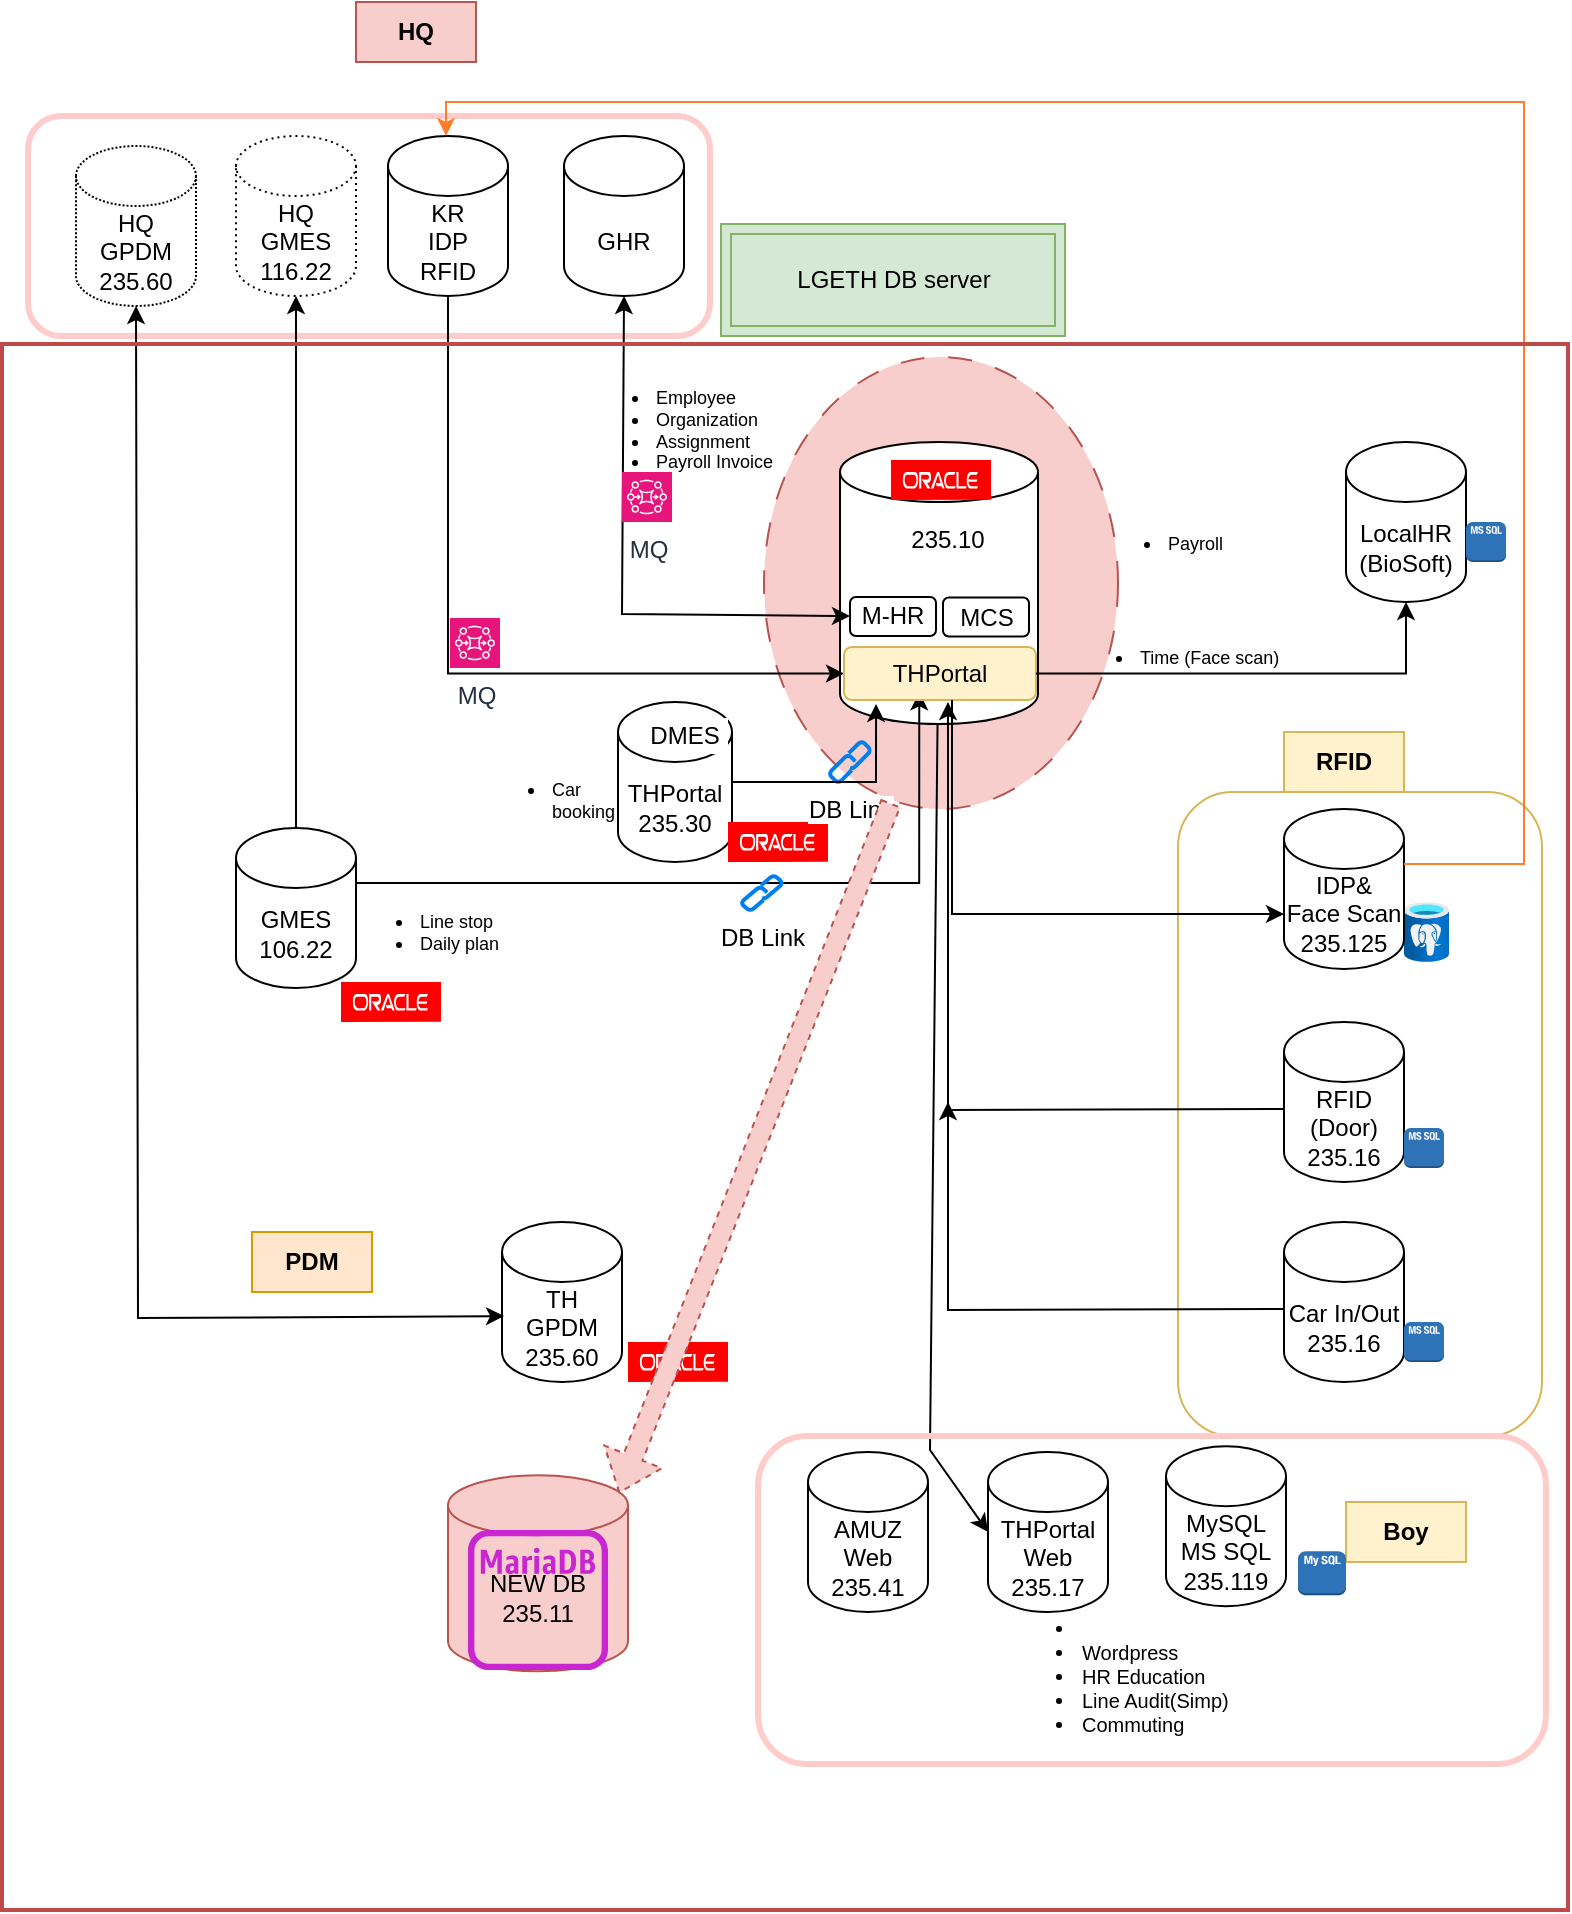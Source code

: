 <mxfile version="24.9.3" pages="2">
  <diagram name="Page-1" id="5AF6-LDdDt3WVMeP3-I-">
    <mxGraphModel dx="1426" dy="911" grid="1" gridSize="11" guides="1" tooltips="1" connect="1" arrows="1" fold="1" page="1" pageScale="1" pageWidth="850" pageHeight="1100" math="0" shadow="0">
      <root>
        <mxCell id="0" />
        <mxCell id="1" parent="0" />
        <mxCell id="Fd8v1-B2ItSO-URBfw7D-23" value="" style="ellipse;whiteSpace=wrap;html=1;dashed=1;dashPattern=12 12;fillColor=#f8cecc;strokeColor=#b85450;" parent="1" vertex="1">
          <mxGeometry x="401" y="212.5" width="177" height="226" as="geometry" />
        </mxCell>
        <mxCell id="Q6dyt-afnQoV5AG14skn-2" value="" style="shape=cylinder3;whiteSpace=wrap;html=1;boundedLbl=1;backgroundOutline=1;size=15;" parent="1" vertex="1">
          <mxGeometry x="439" y="255" width="99" height="141" as="geometry" />
        </mxCell>
        <mxCell id="Fd8v1-B2ItSO-URBfw7D-4" value="235.10" style="rounded=0;whiteSpace=wrap;html=1;strokeColor=none;" parent="1" vertex="1">
          <mxGeometry x="454" y="293" width="78" height="22" as="geometry" />
        </mxCell>
        <mxCell id="Q6dyt-afnQoV5AG14skn-96" value="" style="rounded=1;whiteSpace=wrap;html=1;fillColor=none;strokeColor=#d6b656;gradientColor=none;" parent="1" vertex="1">
          <mxGeometry x="608" y="430" width="182" height="322" as="geometry" />
        </mxCell>
        <mxCell id="Q6dyt-afnQoV5AG14skn-94" value="" style="rounded=1;whiteSpace=wrap;html=1;fillColor=none;strokeColor=#FFCCCC;strokeWidth=3;" parent="1" vertex="1">
          <mxGeometry x="33" y="92" width="341" height="110" as="geometry" />
        </mxCell>
        <mxCell id="Q6dyt-afnQoV5AG14skn-1" value="GHR" style="shape=cylinder3;whiteSpace=wrap;html=1;boundedLbl=1;backgroundOutline=1;size=15;" parent="1" vertex="1">
          <mxGeometry x="301" y="102" width="60" height="80" as="geometry" />
        </mxCell>
        <mxCell id="Q6dyt-afnQoV5AG14skn-11" value="" style="endArrow=classic;startArrow=classic;html=1;rounded=0;exitX=0.5;exitY=1;exitDx=0;exitDy=0;exitPerimeter=0;" parent="1" source="Q6dyt-afnQoV5AG14skn-1" target="Fd8v1-B2ItSO-URBfw7D-5" edge="1">
          <mxGeometry width="50" height="50" relative="1" as="geometry">
            <mxPoint x="242" y="355" as="sourcePoint" />
            <mxPoint x="292" y="305" as="targetPoint" />
            <Array as="points">
              <mxPoint x="330" y="341" />
            </Array>
          </mxGeometry>
        </mxCell>
        <mxCell id="Q6dyt-afnQoV5AG14skn-14" value="" style="dashed=0;outlineConnect=0;html=1;align=center;labelPosition=center;verticalLabelPosition=bottom;verticalAlign=top;shape=mxgraph.weblogos.oracle;fillColor=#FF0000;strokeColor=none" parent="1" vertex="1">
          <mxGeometry x="464.5" y="264" width="50" height="20" as="geometry" />
        </mxCell>
        <mxCell id="Q6dyt-afnQoV5AG14skn-28" value="LocalHR&lt;br&gt;(BioSoft)" style="shape=cylinder3;whiteSpace=wrap;html=1;boundedLbl=1;backgroundOutline=1;size=15;" parent="1" vertex="1">
          <mxGeometry x="692" y="255" width="60" height="80" as="geometry" />
        </mxCell>
        <mxCell id="Q6dyt-afnQoV5AG14skn-30" value="&lt;ul style=&quot;font-size: 9px;&quot;&gt;&lt;li style=&quot;font-size: 9px;&quot;&gt;Employee&lt;/li&gt;&lt;li style=&quot;font-size: 9px;&quot;&gt;Organization&lt;/li&gt;&lt;li style=&quot;font-size: 9px;&quot;&gt;Assignment&lt;/li&gt;&lt;li style=&quot;font-size: 9px;&quot;&gt;Payroll Invoice&lt;/li&gt;&lt;/ul&gt;" style="text;strokeColor=none;align=left;fillColor=none;html=1;verticalAlign=middle;whiteSpace=wrap;rounded=0;fontSize=9;" parent="1" vertex="1">
          <mxGeometry x="304.5" y="214" width="160" height="70" as="geometry" />
        </mxCell>
        <mxCell id="Q6dyt-afnQoV5AG14skn-32" value="&lt;ul style=&quot;font-size: 9px;&quot;&gt;&lt;li style=&quot;font-size: 9px;&quot;&gt;Payroll&lt;/li&gt;&lt;/ul&gt;" style="text;strokeColor=none;align=left;fillColor=none;html=1;verticalAlign=middle;whiteSpace=wrap;rounded=0;fontSize=9;" parent="1" vertex="1">
          <mxGeometry x="561" y="286" width="88" height="39" as="geometry" />
        </mxCell>
        <mxCell id="Q6dyt-afnQoV5AG14skn-35" value="MQ" style="sketch=0;points=[[0,0,0],[0.25,0,0],[0.5,0,0],[0.75,0,0],[1,0,0],[0,1,0],[0.25,1,0],[0.5,1,0],[0.75,1,0],[1,1,0],[0,0.25,0],[0,0.5,0],[0,0.75,0],[1,0.25,0],[1,0.5,0],[1,0.75,0]];outlineConnect=0;fontColor=#232F3E;fillColor=#E7157B;strokeColor=#ffffff;dashed=0;verticalLabelPosition=bottom;verticalAlign=top;align=center;html=1;fontSize=12;fontStyle=0;aspect=fixed;shape=mxgraph.aws4.resourceIcon;resIcon=mxgraph.aws4.mq;" parent="1" vertex="1">
          <mxGeometry x="330" y="270" width="25" height="25" as="geometry" />
        </mxCell>
        <mxCell id="Q6dyt-afnQoV5AG14skn-130" value="" style="edgeStyle=orthogonalEdgeStyle;rounded=0;orthogonalLoop=1;jettySize=auto;html=1;" parent="1" source="Q6dyt-afnQoV5AG14skn-44" target="Q6dyt-afnQoV5AG14skn-129" edge="1">
          <mxGeometry relative="1" as="geometry" />
        </mxCell>
        <mxCell id="Q6dyt-afnQoV5AG14skn-44" value="GMES&lt;br&gt;106.22" style="shape=cylinder3;whiteSpace=wrap;html=1;boundedLbl=1;backgroundOutline=1;size=15;" parent="1" vertex="1">
          <mxGeometry x="137" y="448" width="60" height="80" as="geometry" />
        </mxCell>
        <mxCell id="Q6dyt-afnQoV5AG14skn-45" value="" style="dashed=0;outlineConnect=0;html=1;align=center;labelPosition=center;verticalLabelPosition=bottom;verticalAlign=top;shape=mxgraph.weblogos.oracle;fillColor=#FF0000;strokeColor=none" parent="1" vertex="1">
          <mxGeometry x="189.5" y="525" width="50" height="20" as="geometry" />
        </mxCell>
        <mxCell id="Q6dyt-afnQoV5AG14skn-46" value="THPortal&lt;br&gt;235.30" style="shape=cylinder3;whiteSpace=wrap;html=1;boundedLbl=1;backgroundOutline=1;size=15;" parent="1" vertex="1">
          <mxGeometry x="328" y="385" width="57" height="80" as="geometry" />
        </mxCell>
        <mxCell id="Q6dyt-afnQoV5AG14skn-47" value="" style="dashed=0;outlineConnect=0;html=1;align=center;labelPosition=center;verticalLabelPosition=bottom;verticalAlign=top;shape=mxgraph.weblogos.oracle;fillColor=#FF0000;strokeColor=none" parent="1" vertex="1">
          <mxGeometry x="383" y="445" width="50" height="20" as="geometry" />
        </mxCell>
        <mxCell id="lLpENYsSZ-zx2UN3gXtN-9" value="" style="edgeStyle=orthogonalEdgeStyle;rounded=0;orthogonalLoop=1;jettySize=auto;html=1;entryX=0.392;entryY=0.855;entryDx=0;entryDy=0;entryPerimeter=0;exitX=1;exitY=0;exitDx=0;exitDy=27.5;exitPerimeter=0;" parent="1" source="Q6dyt-afnQoV5AG14skn-44" target="Fd8v1-B2ItSO-URBfw7D-7" edge="1">
          <mxGeometry relative="1" as="geometry">
            <mxPoint x="462" y="462" as="targetPoint" />
          </mxGeometry>
        </mxCell>
        <mxCell id="Q6dyt-afnQoV5AG14skn-51" value="&lt;ul style=&quot;font-size: 9px;&quot;&gt;&lt;li style=&quot;font-size: 9px;&quot;&gt;Line stop&lt;/li&gt;&lt;li style=&quot;font-size: 9px;&quot;&gt;Daily plan&lt;/li&gt;&lt;/ul&gt;" style="text;strokeColor=none;align=left;fillColor=none;html=1;verticalAlign=middle;whiteSpace=wrap;rounded=0;fontSize=9;" parent="1" vertex="1">
          <mxGeometry x="187" y="481.5" width="90" height="37" as="geometry" />
        </mxCell>
        <mxCell id="Q6dyt-afnQoV5AG14skn-52" value="DB Link" style="html=1;verticalLabelPosition=bottom;align=center;labelBackgroundColor=#ffffff;verticalAlign=top;strokeWidth=2;strokeColor=#0080F0;shadow=0;dashed=0;shape=mxgraph.ios7.icons.link;" parent="1" vertex="1">
          <mxGeometry x="390" y="472" width="20" height="17" as="geometry" />
        </mxCell>
        <mxCell id="Q6dyt-afnQoV5AG14skn-58" value="RFID&lt;br&gt;(Door)&lt;br&gt;235.16" style="shape=cylinder3;whiteSpace=wrap;html=1;boundedLbl=1;backgroundOutline=1;size=15;" parent="1" vertex="1">
          <mxGeometry x="661" y="545" width="60" height="80" as="geometry" />
        </mxCell>
        <mxCell id="Fd8v1-B2ItSO-URBfw7D-8" style="edgeStyle=orthogonalEdgeStyle;rounded=0;orthogonalLoop=1;jettySize=auto;html=1;exitX=0.5;exitY=1;exitDx=0;exitDy=0;exitPerimeter=0;entryX=0;entryY=0.5;entryDx=0;entryDy=0;" parent="1" source="Q6dyt-afnQoV5AG14skn-57" target="Fd8v1-B2ItSO-URBfw7D-7" edge="1">
          <mxGeometry relative="1" as="geometry" />
        </mxCell>
        <mxCell id="Q6dyt-afnQoV5AG14skn-57" value="KR&lt;div&gt;IDP&lt;br&gt;RFID&lt;/div&gt;" style="shape=cylinder3;whiteSpace=wrap;html=1;boundedLbl=1;backgroundOutline=1;size=15;" parent="1" vertex="1">
          <mxGeometry x="213" y="102" width="60" height="80" as="geometry" />
        </mxCell>
        <mxCell id="Q6dyt-afnQoV5AG14skn-61" value="Car In/Out&lt;br&gt;235.16" style="shape=cylinder3;whiteSpace=wrap;html=1;boundedLbl=1;backgroundOutline=1;size=15;" parent="1" vertex="1">
          <mxGeometry x="661" y="645" width="60" height="80" as="geometry" />
        </mxCell>
        <mxCell id="Q6dyt-afnQoV5AG14skn-82" value="" style="outlineConnect=0;dashed=0;verticalLabelPosition=bottom;verticalAlign=top;align=center;html=1;shape=mxgraph.aws3.ms_sql_instance_2;fillColor=#2E73B8;gradientColor=none;" parent="1" vertex="1">
          <mxGeometry x="752" y="295" width="20" height="20" as="geometry" />
        </mxCell>
        <mxCell id="Q6dyt-afnQoV5AG14skn-83" value="" style="outlineConnect=0;dashed=0;verticalLabelPosition=bottom;verticalAlign=top;align=center;html=1;shape=mxgraph.aws3.ms_sql_instance_2;fillColor=#2E73B8;gradientColor=none;" parent="1" vertex="1">
          <mxGeometry x="721" y="598" width="20" height="20" as="geometry" />
        </mxCell>
        <mxCell id="Q6dyt-afnQoV5AG14skn-84" value="" style="outlineConnect=0;dashed=0;verticalLabelPosition=bottom;verticalAlign=top;align=center;html=1;shape=mxgraph.aws3.ms_sql_instance_2;fillColor=#2E73B8;gradientColor=none;" parent="1" vertex="1">
          <mxGeometry x="721" y="695" width="20" height="20" as="geometry" />
        </mxCell>
        <mxCell id="Q6dyt-afnQoV5AG14skn-88" value="" style="endArrow=classic;html=1;rounded=0;exitX=0;exitY=0;exitDx=0;exitDy=52.5;exitPerimeter=0;" parent="1" edge="1">
          <mxGeometry width="50" height="50" relative="1" as="geometry">
            <mxPoint x="661" y="588.5" as="sourcePoint" />
            <mxPoint x="493" y="385" as="targetPoint" />
            <Array as="points">
              <mxPoint x="493" y="589" />
            </Array>
          </mxGeometry>
        </mxCell>
        <mxCell id="Q6dyt-afnQoV5AG14skn-89" value="" style="endArrow=classic;html=1;rounded=0;exitX=0;exitY=0;exitDx=0;exitDy=52.5;exitPerimeter=0;" parent="1" edge="1">
          <mxGeometry width="50" height="50" relative="1" as="geometry">
            <mxPoint x="661" y="688.5" as="sourcePoint" />
            <mxPoint x="493" y="585" as="targetPoint" />
            <Array as="points">
              <mxPoint x="493" y="689" />
            </Array>
          </mxGeometry>
        </mxCell>
        <mxCell id="Q6dyt-afnQoV5AG14skn-91" value="MQ" style="sketch=0;points=[[0,0,0],[0.25,0,0],[0.5,0,0],[0.75,0,0],[1,0,0],[0,1,0],[0.25,1,0],[0.5,1,0],[0.75,1,0],[1,1,0],[0,0.25,0],[0,0.5,0],[0,0.75,0],[1,0.25,0],[1,0.5,0],[1,0.75,0]];outlineConnect=0;fontColor=#232F3E;fillColor=#E7157B;strokeColor=#ffffff;dashed=0;verticalLabelPosition=bottom;verticalAlign=top;align=center;html=1;fontSize=12;fontStyle=0;aspect=fixed;shape=mxgraph.aws4.resourceIcon;resIcon=mxgraph.aws4.mq;" parent="1" vertex="1">
          <mxGeometry x="244" y="343" width="25" height="25" as="geometry" />
        </mxCell>
        <mxCell id="Q6dyt-afnQoV5AG14skn-95" value="LGETH DB server" style="shape=ext;margin=3;double=1;whiteSpace=wrap;html=1;align=center;fillColor=#d5e8d4;strokeColor=#82b366;" parent="1" vertex="1">
          <mxGeometry x="379.5" y="146" width="172" height="56" as="geometry" />
        </mxCell>
        <mxCell id="Q6dyt-afnQoV5AG14skn-99" value="RFID" style="text;html=1;strokeColor=#d6b656;fillColor=#fff2cc;align=center;verticalAlign=middle;whiteSpace=wrap;rounded=0;fontStyle=1" parent="1" vertex="1">
          <mxGeometry x="661" y="400" width="60" height="30" as="geometry" />
        </mxCell>
        <mxCell id="Q6dyt-afnQoV5AG14skn-100" value="TH&lt;br&gt;GPDM&lt;br&gt;235.60" style="shape=cylinder3;whiteSpace=wrap;html=1;boundedLbl=1;backgroundOutline=1;size=15;" parent="1" vertex="1">
          <mxGeometry x="270" y="645" width="60" height="80" as="geometry" />
        </mxCell>
        <mxCell id="Q6dyt-afnQoV5AG14skn-101" value="" style="dashed=0;outlineConnect=0;html=1;align=center;labelPosition=center;verticalLabelPosition=bottom;verticalAlign=top;shape=mxgraph.weblogos.oracle;fillColor=#FF0000;strokeColor=none" parent="1" vertex="1">
          <mxGeometry x="333" y="705" width="50" height="20" as="geometry" />
        </mxCell>
        <mxCell id="Q6dyt-afnQoV5AG14skn-102" value="THPortal&lt;br&gt;Web&lt;br&gt;235.17" style="shape=cylinder3;whiteSpace=wrap;html=1;boundedLbl=1;backgroundOutline=1;size=15;" parent="1" vertex="1">
          <mxGeometry x="513" y="760" width="60" height="80" as="geometry" />
        </mxCell>
        <mxCell id="Q6dyt-afnQoV5AG14skn-107" value="" style="image;aspect=fixed;html=1;points=[];align=center;fontSize=12;image=img/lib/azure2/databases/Azure_Database_PostgreSQL_Server.svg;" parent="1" vertex="1">
          <mxGeometry x="721" y="485" width="22.5" height="30" as="geometry" />
        </mxCell>
        <mxCell id="Q6dyt-afnQoV5AG14skn-108" value="" style="endArrow=classic;html=1;rounded=0;entryX=0;entryY=0.5;entryDx=0;entryDy=0;entryPerimeter=0;" parent="1" source="Q6dyt-afnQoV5AG14skn-2" target="Q6dyt-afnQoV5AG14skn-102" edge="1">
          <mxGeometry width="50" height="50" relative="1" as="geometry">
            <mxPoint x="471.7" y="513.65" as="sourcePoint" />
            <mxPoint x="502" y="725" as="targetPoint" />
            <Array as="points">
              <mxPoint x="484" y="759" />
            </Array>
          </mxGeometry>
        </mxCell>
        <mxCell id="Q6dyt-afnQoV5AG14skn-109" value="HQ" style="text;html=1;strokeColor=#b85450;fillColor=#f8cecc;align=center;verticalAlign=middle;whiteSpace=wrap;rounded=0;fontStyle=1" parent="1" vertex="1">
          <mxGeometry x="197" y="35" width="60" height="30" as="geometry" />
        </mxCell>
        <mxCell id="Q6dyt-afnQoV5AG14skn-114" value="DB Link" style="html=1;verticalLabelPosition=bottom;align=center;labelBackgroundColor=#ffffff;verticalAlign=top;strokeWidth=2;strokeColor=#0080F0;shadow=0;dashed=0;shape=mxgraph.ios7.icons.link;" parent="1" vertex="1">
          <mxGeometry x="434" y="405" width="20" height="20" as="geometry" />
        </mxCell>
        <mxCell id="Q6dyt-afnQoV5AG14skn-115" value="HQ&lt;br&gt;GPDM&lt;br&gt;235.60" style="shape=cylinder3;whiteSpace=wrap;html=1;boundedLbl=1;backgroundOutline=1;size=15;dashed=1;dashPattern=1 1;" parent="1" vertex="1">
          <mxGeometry x="57" y="107" width="60" height="80" as="geometry" />
        </mxCell>
        <mxCell id="Q6dyt-afnQoV5AG14skn-117" value="" style="endArrow=classic;startArrow=classic;html=1;rounded=0;exitX=0.5;exitY=1;exitDx=0;exitDy=0;exitPerimeter=0;entryX=0.017;entryY=0.588;entryDx=0;entryDy=0;entryPerimeter=0;" parent="1" source="Q6dyt-afnQoV5AG14skn-115" target="Q6dyt-afnQoV5AG14skn-100" edge="1">
          <mxGeometry width="50" height="50" relative="1" as="geometry">
            <mxPoint x="117" y="741.5" as="sourcePoint" />
            <mxPoint x="197" y="742" as="targetPoint" />
            <Array as="points">
              <mxPoint x="88" y="693" />
            </Array>
          </mxGeometry>
        </mxCell>
        <mxCell id="Q6dyt-afnQoV5AG14skn-118" value="" style="rounded=1;whiteSpace=wrap;html=1;fillColor=none;strokeColor=#FFCCCC;strokeWidth=3;" parent="1" vertex="1">
          <mxGeometry x="398" y="752" width="394" height="164" as="geometry" />
        </mxCell>
        <mxCell id="Q6dyt-afnQoV5AG14skn-119" value="PDM" style="text;html=1;strokeColor=#d79b00;fillColor=#ffe6cc;align=center;verticalAlign=middle;whiteSpace=wrap;rounded=0;fontStyle=1" parent="1" vertex="1">
          <mxGeometry x="145" y="650" width="60" height="30" as="geometry" />
        </mxCell>
        <mxCell id="Q6dyt-afnQoV5AG14skn-121" value="&lt;ul style=&quot;font-size: 10px;&quot;&gt;&lt;li style=&quot;&quot;&gt;&lt;/li&gt;&lt;li style=&quot;&quot;&gt;Wordpress&lt;/li&gt;&lt;li style=&quot;&quot;&gt;HR Education&lt;/li&gt;&lt;li style=&quot;&quot;&gt;Line Audit(Simp)&lt;/li&gt;&lt;li style=&quot;&quot;&gt;Commuting&lt;/li&gt;&lt;/ul&gt;" style="text;strokeColor=none;align=left;fillColor=none;html=1;verticalAlign=middle;whiteSpace=wrap;rounded=0;fontSize=9;" parent="1" vertex="1">
          <mxGeometry x="518" y="847" width="120" height="50" as="geometry" />
        </mxCell>
        <mxCell id="Q6dyt-afnQoV5AG14skn-126" value="" style="shape=image;html=1;verticalAlign=top;verticalLabelPosition=bottom;labelBackgroundColor=#ffffff;imageAspect=0;aspect=fixed;image=https://cdn3.iconfinder.com/data/icons/drifting/Me.png;rotation=15;" parent="1" vertex="1">
          <mxGeometry x="570.04" y="804.12" width="33" height="33" as="geometry" />
        </mxCell>
        <mxCell id="Q6dyt-afnQoV5AG14skn-129" value="HQ&lt;br&gt;GMES&lt;br&gt;116.22" style="shape=cylinder3;whiteSpace=wrap;html=1;boundedLbl=1;backgroundOutline=1;size=15;dashed=1;dashPattern=1 2;" parent="1" vertex="1">
          <mxGeometry x="137" y="102" width="60" height="80" as="geometry" />
        </mxCell>
        <mxCell id="Q6dyt-afnQoV5AG14skn-132" value="MySQL&lt;br&gt;MS SQL&lt;br&gt;235.119" style="shape=cylinder3;whiteSpace=wrap;html=1;boundedLbl=1;backgroundOutline=1;size=15;" parent="1" vertex="1">
          <mxGeometry x="602" y="757.12" width="60" height="80" as="geometry" />
        </mxCell>
        <mxCell id="Q6dyt-afnQoV5AG14skn-135" value="Boy" style="text;html=1;strokeColor=#d6b656;fillColor=#fff2cc;align=center;verticalAlign=middle;whiteSpace=wrap;rounded=0;fontStyle=1" parent="1" vertex="1">
          <mxGeometry x="692" y="785" width="60" height="30" as="geometry" />
        </mxCell>
        <mxCell id="Q6dyt-afnQoV5AG14skn-59" value="&lt;div&gt;IDP&amp;amp;&lt;/div&gt;Face Scan&lt;br&gt;235.125" style="shape=cylinder3;whiteSpace=wrap;html=1;boundedLbl=1;backgroundOutline=1;size=15;" parent="1" vertex="1">
          <mxGeometry x="661" y="438.5" width="60" height="80" as="geometry" />
        </mxCell>
        <mxCell id="lLpENYsSZ-zx2UN3gXtN-8" value="AMUZ&lt;div&gt;Web&lt;br&gt;235.41&lt;/div&gt;" style="shape=cylinder3;whiteSpace=wrap;html=1;boundedLbl=1;backgroundOutline=1;size=15;" parent="1" vertex="1">
          <mxGeometry x="423" y="760" width="60" height="80" as="geometry" />
        </mxCell>
        <mxCell id="lLpENYsSZ-zx2UN3gXtN-13" style="edgeStyle=orthogonalEdgeStyle;rounded=0;orthogonalLoop=1;jettySize=auto;html=1;exitX=1;exitY=0;exitDx=0;exitDy=27.5;exitPerimeter=0;strokeColor=#FF7E29;" parent="1" source="Q6dyt-afnQoV5AG14skn-59" target="Q6dyt-afnQoV5AG14skn-57" edge="1">
          <mxGeometry relative="1" as="geometry">
            <Array as="points">
              <mxPoint x="781" y="466" />
              <mxPoint x="781" y="85" />
              <mxPoint x="242" y="85" />
            </Array>
          </mxGeometry>
        </mxCell>
        <mxCell id="Fd8v1-B2ItSO-URBfw7D-2" value="" style="outlineConnect=0;dashed=0;verticalLabelPosition=bottom;verticalAlign=top;align=center;html=1;shape=mxgraph.aws3.mysql_db_instance_2;fillColor=#2E73B8;gradientColor=none;" parent="1" vertex="1">
          <mxGeometry x="668" y="809.62" width="24" height="22" as="geometry" />
        </mxCell>
        <mxCell id="Fd8v1-B2ItSO-URBfw7D-5" value="M-HR" style="rounded=1;whiteSpace=wrap;html=1;" parent="1" vertex="1">
          <mxGeometry x="444" y="332.5" width="43" height="19.5" as="geometry" />
        </mxCell>
        <mxCell id="Fd8v1-B2ItSO-URBfw7D-6" value="MCS" style="rounded=1;whiteSpace=wrap;html=1;" parent="1" vertex="1">
          <mxGeometry x="490.5" y="332.75" width="43" height="19.5" as="geometry" />
        </mxCell>
        <mxCell id="Fd8v1-B2ItSO-URBfw7D-7" value="THPortal" style="rounded=1;whiteSpace=wrap;html=1;fillColor=#fff2cc;strokeColor=#d6b656;" parent="1" vertex="1">
          <mxGeometry x="441" y="357.5" width="96" height="26.5" as="geometry" />
        </mxCell>
        <mxCell id="Fd8v1-B2ItSO-URBfw7D-11" style="edgeStyle=orthogonalEdgeStyle;rounded=0;orthogonalLoop=1;jettySize=auto;html=1;entryX=0;entryY=0;entryDx=0;entryDy=52.5;entryPerimeter=0;" parent="1" source="Fd8v1-B2ItSO-URBfw7D-7" target="Q6dyt-afnQoV5AG14skn-59" edge="1">
          <mxGeometry relative="1" as="geometry">
            <Array as="points">
              <mxPoint x="495" y="491" />
            </Array>
          </mxGeometry>
        </mxCell>
        <mxCell id="Fd8v1-B2ItSO-URBfw7D-13" value="DMES" style="rounded=0;whiteSpace=wrap;html=1;strokeColor=none;" parent="1" vertex="1">
          <mxGeometry x="340" y="393" width="43" height="18" as="geometry" />
        </mxCell>
        <mxCell id="Fd8v1-B2ItSO-URBfw7D-14" style="edgeStyle=orthogonalEdgeStyle;rounded=0;orthogonalLoop=1;jettySize=auto;html=1;entryX=0.167;entryY=1.075;entryDx=0;entryDy=0;entryPerimeter=0;" parent="1" source="Q6dyt-afnQoV5AG14skn-46" target="Fd8v1-B2ItSO-URBfw7D-7" edge="1">
          <mxGeometry relative="1" as="geometry" />
        </mxCell>
        <mxCell id="Q6dyt-afnQoV5AG14skn-122" value="&lt;ul style=&quot;font-size: 9px;&quot;&gt;&lt;li style=&quot;font-size: 9px;&quot;&gt;Car booking&lt;/li&gt;&lt;/ul&gt;" style="text;strokeColor=none;align=left;fillColor=none;html=1;verticalAlign=middle;whiteSpace=wrap;rounded=0;fontSize=9;" parent="1" vertex="1">
          <mxGeometry x="253" y="415.5" width="82" height="37" as="geometry" />
        </mxCell>
        <mxCell id="Fd8v1-B2ItSO-URBfw7D-15" value="&lt;div&gt;NEW DB&lt;/div&gt;&lt;div&gt;235.11&lt;/div&gt;" style="shape=cylinder3;whiteSpace=wrap;html=1;boundedLbl=1;backgroundOutline=1;size=15;fillColor=#f8cecc;strokeColor=#b85450;" parent="1" vertex="1">
          <mxGeometry x="243" y="771.62" width="90" height="98" as="geometry" />
        </mxCell>
        <mxCell id="Fd8v1-B2ItSO-URBfw7D-17" style="edgeStyle=orthogonalEdgeStyle;rounded=0;orthogonalLoop=1;jettySize=auto;html=1;exitX=1;exitY=0.5;exitDx=0;exitDy=0;entryX=0.5;entryY=1;entryDx=0;entryDy=0;entryPerimeter=0;" parent="1" source="Fd8v1-B2ItSO-URBfw7D-7" target="Q6dyt-afnQoV5AG14skn-28" edge="1">
          <mxGeometry relative="1" as="geometry" />
        </mxCell>
        <mxCell id="Fd8v1-B2ItSO-URBfw7D-18" value="&lt;ul style=&quot;font-size: 9px;&quot;&gt;&lt;li style=&quot;font-size: 9px;&quot;&gt;Time (Face scan)&lt;/li&gt;&lt;/ul&gt;" style="text;strokeColor=none;align=left;fillColor=none;html=1;verticalAlign=middle;whiteSpace=wrap;rounded=0;fontSize=9;" parent="1" vertex="1">
          <mxGeometry x="547" y="343" width="121" height="39" as="geometry" />
        </mxCell>
        <mxCell id="Fd8v1-B2ItSO-URBfw7D-24" value="" style="shape=flexArrow;endArrow=classic;html=1;rounded=0;entryX=0.785;entryY=0.011;entryDx=0;entryDy=0;entryPerimeter=0;dashed=1;fillColor=#f8cecc;strokeColor=#b85450;" parent="1" edge="1">
          <mxGeometry width="50" height="50" relative="1" as="geometry">
            <mxPoint x="464.496" y="435.406" as="sourcePoint" />
            <mxPoint x="328.45" y="780.598" as="targetPoint" />
          </mxGeometry>
        </mxCell>
        <mxCell id="Fd8v1-B2ItSO-URBfw7D-26" value="" style="sketch=0;outlineConnect=0;fontColor=#232F3E;gradientColor=none;fillColor=#C925D1;strokeColor=none;dashed=0;verticalLabelPosition=bottom;verticalAlign=top;align=center;html=1;fontSize=12;fontStyle=0;aspect=fixed;pointerEvents=1;shape=mxgraph.aws4.rds_mariadb_instance_alt;" parent="1" vertex="1">
          <mxGeometry x="253" y="799" width="70" height="70" as="geometry" />
        </mxCell>
        <mxCell id="Xtc2nFHRh3Fbfvb77NV8-7" value="" style="whiteSpace=wrap;html=1;aspect=fixed;fillColor=none;strokeColor=#bf4a4a;strokeWidth=2;" vertex="1" parent="1">
          <mxGeometry x="20" y="206" width="783" height="783" as="geometry" />
        </mxCell>
      </root>
    </mxGraphModel>
  </diagram>
  <diagram id="XA4Lyr0rWig8p5PZq_95" name="Page-2">
    <mxGraphModel dx="1443" dy="913" grid="1" gridSize="11" guides="1" tooltips="1" connect="1" arrows="1" fold="1" page="1" pageScale="1" pageWidth="850" pageHeight="1100" math="0" shadow="0">
      <root>
        <mxCell id="0" />
        <mxCell id="1" parent="0" />
      </root>
    </mxGraphModel>
  </diagram>
</mxfile>
